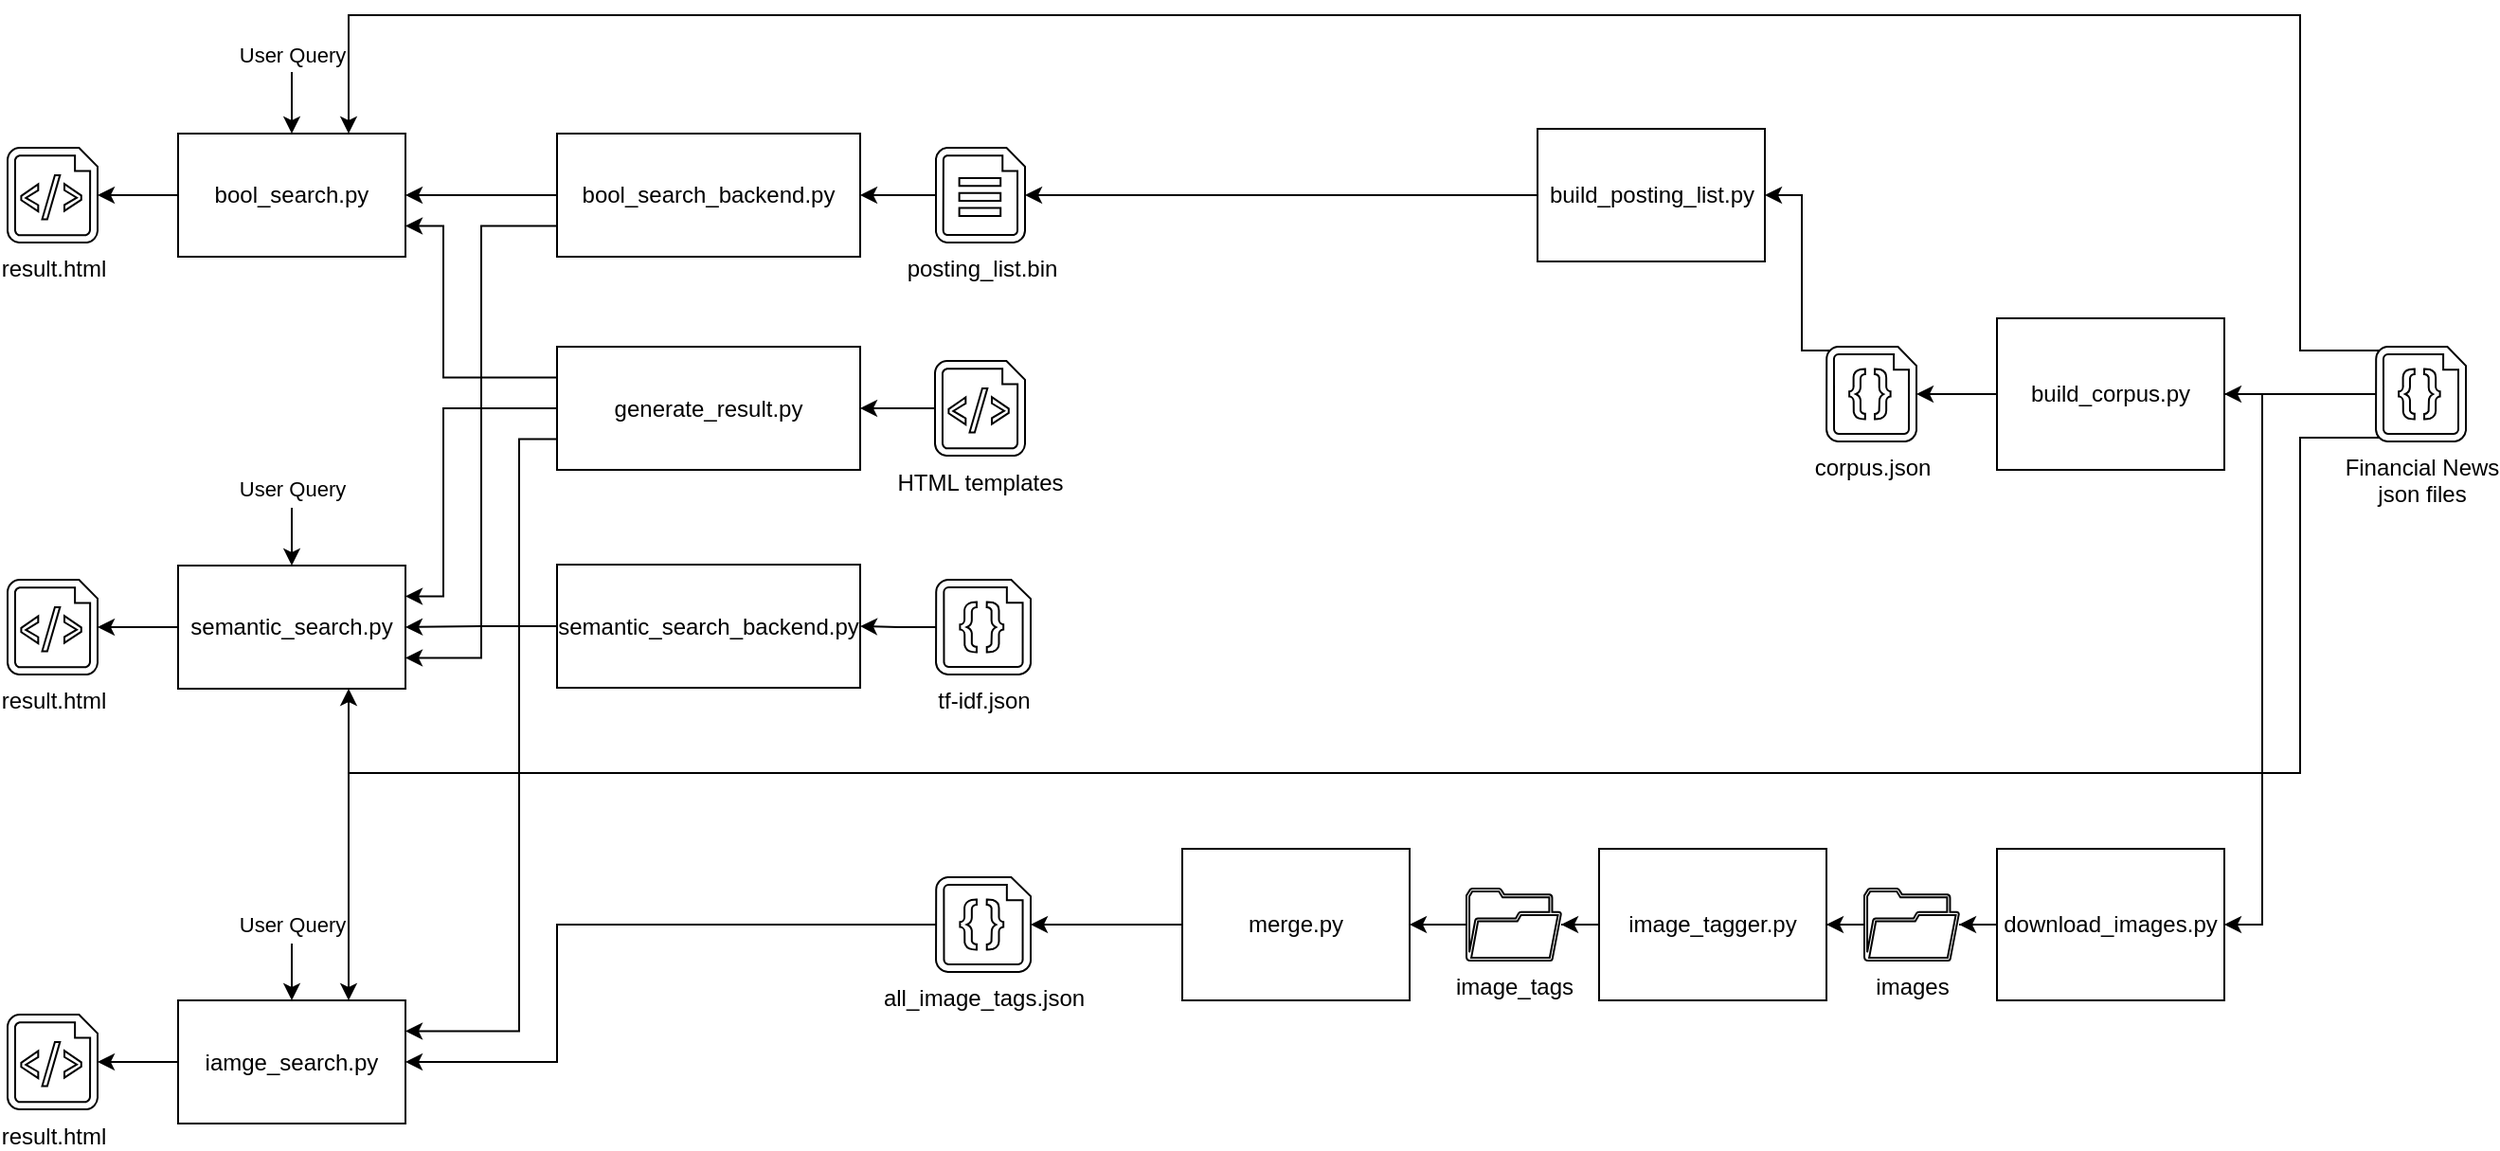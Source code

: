 <mxfile>
    <diagram id="369GCw2oZIeCig0ZfLce" name="Page-1">
        <mxGraphModel dx="1500" dy="533" grid="1" gridSize="10" guides="1" tooltips="1" connect="1" arrows="1" fold="1" page="1" pageScale="1" pageWidth="827" pageHeight="1169" math="0" shadow="0">
            <root>
                <mxCell id="0"/>
                <mxCell id="1" parent="0"/>
                <mxCell id="11" style="edgeStyle=orthogonalEdgeStyle;rounded=0;orthogonalLoop=1;jettySize=auto;html=1;exitX=0;exitY=0.5;exitDx=0;exitDy=0;exitPerimeter=0;entryX=1;entryY=0.5;entryDx=0;entryDy=0;" parent="1" source="7" target="15" edge="1">
                    <mxGeometry relative="1" as="geometry">
                        <mxPoint x="560" y="480" as="targetPoint"/>
                    </mxGeometry>
                </mxCell>
                <mxCell id="49" style="edgeStyle=orthogonalEdgeStyle;rounded=0;orthogonalLoop=1;jettySize=auto;html=1;exitX=0.04;exitY=0.04;exitDx=0;exitDy=0;exitPerimeter=0;entryX=0.75;entryY=0;entryDx=0;entryDy=0;" parent="1" source="7" target="35" edge="1">
                    <mxGeometry relative="1" as="geometry">
                        <Array as="points">
                            <mxPoint x="640" y="457"/>
                            <mxPoint x="640" y="280"/>
                            <mxPoint x="-390" y="280"/>
                        </Array>
                    </mxGeometry>
                </mxCell>
                <mxCell id="50" style="edgeStyle=orthogonalEdgeStyle;rounded=0;orthogonalLoop=1;jettySize=auto;html=1;exitX=0.5;exitY=1;exitDx=0;exitDy=0;exitPerimeter=0;entryX=0.75;entryY=1;entryDx=0;entryDy=0;" parent="1" source="7" target="46" edge="1">
                    <mxGeometry relative="1" as="geometry">
                        <Array as="points">
                            <mxPoint x="704" y="503"/>
                            <mxPoint x="640" y="503"/>
                            <mxPoint x="640" y="680"/>
                            <mxPoint x="-390" y="680"/>
                        </Array>
                    </mxGeometry>
                </mxCell>
                <mxCell id="77" style="edgeStyle=orthogonalEdgeStyle;rounded=0;orthogonalLoop=1;jettySize=auto;html=1;exitX=0;exitY=0.5;exitDx=0;exitDy=0;exitPerimeter=0;startArrow=none;startFill=0;endArrow=classic;endFill=1;entryX=1;entryY=0.5;entryDx=0;entryDy=0;" parent="1" source="7" target="78" edge="1">
                    <mxGeometry relative="1" as="geometry">
                        <mxPoint x="620" y="660" as="targetPoint"/>
                        <Array as="points">
                            <mxPoint x="620" y="480"/>
                            <mxPoint x="620" y="760"/>
                        </Array>
                    </mxGeometry>
                </mxCell>
                <mxCell id="98" style="edgeStyle=orthogonalEdgeStyle;rounded=0;orthogonalLoop=1;jettySize=auto;html=1;exitX=0.04;exitY=0.96;exitDx=0;exitDy=0;exitPerimeter=0;entryX=0.75;entryY=0;entryDx=0;entryDy=0;startArrow=none;startFill=0;endArrow=classic;endFill=1;" parent="1" source="7" target="75" edge="1">
                    <mxGeometry relative="1" as="geometry">
                        <Array as="points">
                            <mxPoint x="640" y="503"/>
                            <mxPoint x="640" y="680"/>
                            <mxPoint x="-390" y="680"/>
                        </Array>
                    </mxGeometry>
                </mxCell>
                <mxCell id="7" value="Financial News&lt;br&gt;json files" style="verticalLabelPosition=bottom;html=1;verticalAlign=top;align=center;shape=mxgraph.azure.code_file;pointerEvents=1;fillColor=#FFFFFF;strokeColor=#000000;" parent="1" vertex="1">
                    <mxGeometry x="680" y="455" width="47.5" height="50" as="geometry"/>
                </mxCell>
                <mxCell id="19" style="edgeStyle=orthogonalEdgeStyle;rounded=0;orthogonalLoop=1;jettySize=auto;html=1;exitX=0;exitY=0.5;exitDx=0;exitDy=0;entryX=1;entryY=0.5;entryDx=0;entryDy=0;entryPerimeter=0;" parent="1" source="15" target="18" edge="1">
                    <mxGeometry relative="1" as="geometry"/>
                </mxCell>
                <mxCell id="52" value="" style="edgeStyle=orthogonalEdgeStyle;rounded=0;orthogonalLoop=1;jettySize=auto;html=1;endArrow=none;endFill=0;" parent="1" source="15" target="7" edge="1">
                    <mxGeometry relative="1" as="geometry"/>
                </mxCell>
                <mxCell id="15" value="build_corpus.py" style="whiteSpace=wrap;html=1;" parent="1" vertex="1">
                    <mxGeometry x="480" y="440" width="120" height="80" as="geometry"/>
                </mxCell>
                <mxCell id="56" style="edgeStyle=orthogonalEdgeStyle;rounded=0;orthogonalLoop=1;jettySize=auto;html=1;exitX=0.04;exitY=0.04;exitDx=0;exitDy=0;exitPerimeter=0;entryX=1;entryY=0.5;entryDx=0;entryDy=0;endArrow=classic;endFill=1;" parent="1" source="18" target="54" edge="1">
                    <mxGeometry relative="1" as="geometry">
                        <Array as="points">
                            <mxPoint x="377" y="457"/>
                            <mxPoint x="377" y="375"/>
                        </Array>
                    </mxGeometry>
                </mxCell>
                <mxCell id="18" value="corpus.json" style="verticalLabelPosition=bottom;html=1;verticalAlign=top;align=center;shape=mxgraph.azure.code_file;pointerEvents=1;fillColor=#FFFFFF;strokeColor=#000000;" parent="1" vertex="1">
                    <mxGeometry x="390" y="455" width="47.5" height="50" as="geometry"/>
                </mxCell>
                <mxCell id="37" style="edgeStyle=orthogonalEdgeStyle;rounded=0;orthogonalLoop=1;jettySize=auto;html=1;exitX=0;exitY=0.5;exitDx=0;exitDy=0;exitPerimeter=0;entryX=1;entryY=0.5;entryDx=0;entryDy=0;" parent="1" source="64" target="57" edge="1">
                    <mxGeometry relative="1" as="geometry">
                        <mxPoint x="-40" y="490" as="targetPoint"/>
                        <mxPoint x="-80.0" y="375" as="sourcePoint"/>
                    </mxGeometry>
                </mxCell>
                <mxCell id="69" style="edgeStyle=orthogonalEdgeStyle;rounded=0;orthogonalLoop=1;jettySize=auto;html=1;exitX=0;exitY=0.5;exitDx=0;exitDy=0;exitPerimeter=0;entryX=1;entryY=0.5;entryDx=0;entryDy=0;startArrow=none;startFill=0;endArrow=classic;endFill=1;" parent="1" source="29" target="67" edge="1">
                    <mxGeometry relative="1" as="geometry"/>
                </mxCell>
                <mxCell id="29" value="tf-idf.json" style="verticalLabelPosition=bottom;html=1;verticalAlign=top;align=center;shape=mxgraph.azure.code_file;pointerEvents=1;fillColor=#FFFFFF;strokeColor=#000000;" parent="1" vertex="1">
                    <mxGeometry x="-80" y="578" width="50" height="50" as="geometry"/>
                </mxCell>
                <mxCell id="33" value="result.html" style="verticalLabelPosition=bottom;html=1;verticalAlign=top;align=center;shape=mxgraph.azure.script_file;pointerEvents=1;fillColor=#FFFFFF;strokeColor=#000000;" parent="1" vertex="1">
                    <mxGeometry x="-570" y="350" width="47.5" height="50" as="geometry"/>
                </mxCell>
                <mxCell id="39" style="edgeStyle=orthogonalEdgeStyle;rounded=0;orthogonalLoop=1;jettySize=auto;html=1;entryX=0.5;entryY=0;entryDx=0;entryDy=0;" parent="1" target="35" edge="1">
                    <mxGeometry relative="1" as="geometry">
                        <mxPoint x="-420" y="260" as="targetPoint"/>
                        <mxPoint x="-420" y="310" as="sourcePoint"/>
                    </mxGeometry>
                </mxCell>
                <mxCell id="40" value="User Query" style="edgeLabel;html=1;align=center;verticalAlign=middle;resizable=0;points=[];" parent="39" vertex="1" connectable="0">
                    <mxGeometry x="-0.797" relative="1" as="geometry">
                        <mxPoint y="-13" as="offset"/>
                    </mxGeometry>
                </mxCell>
                <mxCell id="41" style="edgeStyle=orthogonalEdgeStyle;rounded=0;orthogonalLoop=1;jettySize=auto;html=1;exitX=0;exitY=0.5;exitDx=0;exitDy=0;entryX=1;entryY=0.5;entryDx=0;entryDy=0;entryPerimeter=0;" parent="1" source="35" target="33" edge="1">
                    <mxGeometry relative="1" as="geometry"/>
                </mxCell>
                <mxCell id="35" value="bool_search.py" style="whiteSpace=wrap;html=1;verticalAlign=middle;" parent="1" vertex="1">
                    <mxGeometry x="-480" y="342.5" width="120" height="65" as="geometry"/>
                </mxCell>
                <mxCell id="43" style="edgeStyle=orthogonalEdgeStyle;rounded=0;orthogonalLoop=1;jettySize=auto;html=1;entryX=0.5;entryY=0;entryDx=0;entryDy=0;" parent="1" target="46" edge="1">
                    <mxGeometry relative="1" as="geometry">
                        <mxPoint x="-180" y="777.5" as="targetPoint"/>
                        <mxPoint x="-420" y="540" as="sourcePoint"/>
                    </mxGeometry>
                </mxCell>
                <mxCell id="44" value="User Query" style="edgeLabel;html=1;align=center;verticalAlign=middle;resizable=0;points=[];" parent="43" vertex="1" connectable="0">
                    <mxGeometry x="-0.797" relative="1" as="geometry">
                        <mxPoint y="-13" as="offset"/>
                    </mxGeometry>
                </mxCell>
                <mxCell id="74" style="edgeStyle=orthogonalEdgeStyle;rounded=0;orthogonalLoop=1;jettySize=auto;html=1;exitX=0;exitY=0.5;exitDx=0;exitDy=0;entryX=1;entryY=0.5;entryDx=0;entryDy=0;entryPerimeter=0;startArrow=none;startFill=0;endArrow=classic;endFill=1;" parent="1" source="46" target="73" edge="1">
                    <mxGeometry relative="1" as="geometry"/>
                </mxCell>
                <mxCell id="46" value="semantic_search.py" style="whiteSpace=wrap;html=1;verticalAlign=middle;" parent="1" vertex="1">
                    <mxGeometry x="-480" y="570.5" width="120" height="65" as="geometry"/>
                </mxCell>
                <mxCell id="55" style="edgeStyle=orthogonalEdgeStyle;rounded=0;orthogonalLoop=1;jettySize=auto;html=1;exitX=0;exitY=0.5;exitDx=0;exitDy=0;endArrow=classic;endFill=1;entryX=1;entryY=0.5;entryDx=0;entryDy=0;entryPerimeter=0;" parent="1" source="54" target="64" edge="1">
                    <mxGeometry relative="1" as="geometry">
                        <mxPoint x="167" y="375" as="targetPoint"/>
                    </mxGeometry>
                </mxCell>
                <mxCell id="54" value="build_posting_list.py" style="whiteSpace=wrap;html=1;" parent="1" vertex="1">
                    <mxGeometry x="237.5" y="340" width="120" height="70" as="geometry"/>
                </mxCell>
                <mxCell id="62" style="edgeStyle=orthogonalEdgeStyle;rounded=0;orthogonalLoop=1;jettySize=auto;html=1;exitX=0;exitY=0.5;exitDx=0;exitDy=0;entryX=1;entryY=0.5;entryDx=0;entryDy=0;endArrow=classic;endFill=1;" parent="1" source="57" target="35" edge="1">
                    <mxGeometry relative="1" as="geometry"/>
                </mxCell>
                <mxCell id="72" style="edgeStyle=orthogonalEdgeStyle;rounded=0;orthogonalLoop=1;jettySize=auto;html=1;exitX=0;exitY=0.75;exitDx=0;exitDy=0;entryX=1;entryY=0.75;entryDx=0;entryDy=0;startArrow=none;startFill=0;endArrow=classic;endFill=1;" parent="1" source="57" target="46" edge="1">
                    <mxGeometry relative="1" as="geometry">
                        <Array as="points">
                            <mxPoint x="-320" y="391"/>
                            <mxPoint x="-320" y="619"/>
                        </Array>
                    </mxGeometry>
                </mxCell>
                <mxCell id="57" value="bool_search_backend.py" style="whiteSpace=wrap;html=1;verticalAlign=middle;" parent="1" vertex="1">
                    <mxGeometry x="-280" y="342.5" width="160" height="65" as="geometry"/>
                </mxCell>
                <mxCell id="63" style="edgeStyle=orthogonalEdgeStyle;rounded=0;orthogonalLoop=1;jettySize=auto;html=1;exitX=0;exitY=0.25;exitDx=0;exitDy=0;entryX=1;entryY=0.75;entryDx=0;entryDy=0;startArrow=none;startFill=0;endArrow=classic;endFill=1;" parent="1" source="58" target="35" edge="1">
                    <mxGeometry relative="1" as="geometry">
                        <Array as="points">
                            <mxPoint x="-340" y="471"/>
                            <mxPoint x="-340" y="391"/>
                        </Array>
                    </mxGeometry>
                </mxCell>
                <mxCell id="71" style="edgeStyle=orthogonalEdgeStyle;rounded=0;orthogonalLoop=1;jettySize=auto;html=1;exitX=0;exitY=0.5;exitDx=0;exitDy=0;entryX=1;entryY=0.25;entryDx=0;entryDy=0;startArrow=none;startFill=0;endArrow=classic;endFill=1;" parent="1" source="58" target="46" edge="1">
                    <mxGeometry relative="1" as="geometry">
                        <Array as="points">
                            <mxPoint x="-340" y="487"/>
                            <mxPoint x="-340" y="587"/>
                        </Array>
                    </mxGeometry>
                </mxCell>
                <mxCell id="79" style="edgeStyle=orthogonalEdgeStyle;rounded=0;orthogonalLoop=1;jettySize=auto;html=1;exitX=0;exitY=0.75;exitDx=0;exitDy=0;entryX=1;entryY=0.25;entryDx=0;entryDy=0;startArrow=none;startFill=0;endArrow=classic;endFill=1;" parent="1" source="58" target="75" edge="1">
                    <mxGeometry relative="1" as="geometry">
                        <Array as="points">
                            <mxPoint x="-300" y="504"/>
                            <mxPoint x="-300" y="816"/>
                        </Array>
                    </mxGeometry>
                </mxCell>
                <mxCell id="58" value="generate_result.py" style="whiteSpace=wrap;html=1;verticalAlign=middle;" parent="1" vertex="1">
                    <mxGeometry x="-280" y="455" width="160" height="65" as="geometry"/>
                </mxCell>
                <mxCell id="60" style="edgeStyle=orthogonalEdgeStyle;rounded=0;orthogonalLoop=1;jettySize=auto;html=1;exitX=0;exitY=0.5;exitDx=0;exitDy=0;exitPerimeter=0;endArrow=classic;endFill=1;" parent="1" source="59" edge="1">
                    <mxGeometry relative="1" as="geometry">
                        <mxPoint x="-120" y="488" as="targetPoint"/>
                    </mxGeometry>
                </mxCell>
                <mxCell id="59" value="HTML templates" style="verticalLabelPosition=bottom;html=1;verticalAlign=top;align=center;shape=mxgraph.azure.script_file;pointerEvents=1;fillColor=#FFFFFF;strokeColor=#000000;" parent="1" vertex="1">
                    <mxGeometry x="-80.5" y="462.5" width="47.5" height="50" as="geometry"/>
                </mxCell>
                <mxCell id="64" value="posting_list.bin&lt;br&gt;" style="aspect=fixed;pointerEvents=1;shadow=0;dashed=0;html=1;labelPosition=center;verticalLabelPosition=bottom;verticalAlign=top;align=center;shape=mxgraph.azure.file;fillColor=#FFFFFF;strokeColor=#000000;" parent="1" vertex="1">
                    <mxGeometry x="-80" y="350" width="47" height="50" as="geometry"/>
                </mxCell>
                <mxCell id="70" style="edgeStyle=orthogonalEdgeStyle;rounded=0;orthogonalLoop=1;jettySize=auto;html=1;exitX=0;exitY=0.5;exitDx=0;exitDy=0;entryX=1;entryY=0.5;entryDx=0;entryDy=0;startArrow=none;startFill=0;endArrow=classic;endFill=1;" parent="1" source="67" target="46" edge="1">
                    <mxGeometry relative="1" as="geometry"/>
                </mxCell>
                <mxCell id="67" value="semantic_search_backend.py" style="whiteSpace=wrap;html=1;verticalAlign=middle;" parent="1" vertex="1">
                    <mxGeometry x="-280" y="570" width="160" height="65" as="geometry"/>
                </mxCell>
                <mxCell id="73" value="result.html" style="verticalLabelPosition=bottom;html=1;verticalAlign=top;align=center;shape=mxgraph.azure.script_file;pointerEvents=1;fillColor=#FFFFFF;strokeColor=#000000;" parent="1" vertex="1">
                    <mxGeometry x="-570" y="578" width="47.5" height="50" as="geometry"/>
                </mxCell>
                <mxCell id="82" style="edgeStyle=orthogonalEdgeStyle;rounded=0;orthogonalLoop=1;jettySize=auto;html=1;exitX=0;exitY=0.5;exitDx=0;exitDy=0;entryX=1;entryY=0.5;entryDx=0;entryDy=0;entryPerimeter=0;startArrow=none;startFill=0;endArrow=classic;endFill=1;" parent="1" source="75" target="80" edge="1">
                    <mxGeometry relative="1" as="geometry"/>
                </mxCell>
                <mxCell id="75" value="iamge_search.py" style="whiteSpace=wrap;html=1;verticalAlign=middle;" parent="1" vertex="1">
                    <mxGeometry x="-480" y="800" width="120" height="65" as="geometry"/>
                </mxCell>
                <mxCell id="87" style="edgeStyle=orthogonalEdgeStyle;rounded=0;orthogonalLoop=1;jettySize=auto;html=1;exitX=0;exitY=0.5;exitDx=0;exitDy=0;startArrow=none;startFill=0;endArrow=classic;endFill=1;" parent="1" source="78" target="86" edge="1">
                    <mxGeometry relative="1" as="geometry"/>
                </mxCell>
                <mxCell id="78" value="download_images.py" style="whiteSpace=wrap;html=1;" parent="1" vertex="1">
                    <mxGeometry x="480" y="720" width="120" height="80" as="geometry"/>
                </mxCell>
                <mxCell id="80" value="result.html" style="verticalLabelPosition=bottom;html=1;verticalAlign=top;align=center;shape=mxgraph.azure.script_file;pointerEvents=1;fillColor=#FFFFFF;strokeColor=#000000;" parent="1" vertex="1">
                    <mxGeometry x="-570" y="807.5" width="47.5" height="50" as="geometry"/>
                </mxCell>
                <mxCell id="86" value="images" style="pointerEvents=1;shadow=0;dashed=0;html=1;labelPosition=center;verticalLabelPosition=bottom;verticalAlign=top;align=center;outlineConnect=0;shape=mxgraph.vvd.folder;sketch=0;fillColor=#FFFFFF;strokeColor=#000000;" parent="1" vertex="1">
                    <mxGeometry x="410" y="741" width="50" height="38" as="geometry"/>
                </mxCell>
                <mxCell id="89" style="edgeStyle=orthogonalEdgeStyle;rounded=0;orthogonalLoop=1;jettySize=auto;html=1;startArrow=none;startFill=0;endArrow=classic;endFill=1;entryX=1;entryY=0.5;entryDx=0;entryDy=0;" parent="1" source="86" target="88" edge="1">
                    <mxGeometry relative="1" as="geometry">
                        <mxPoint x="378" y="830" as="targetPoint"/>
                    </mxGeometry>
                </mxCell>
                <mxCell id="91" style="edgeStyle=orthogonalEdgeStyle;rounded=0;orthogonalLoop=1;jettySize=auto;html=1;exitX=0;exitY=0.5;exitDx=0;exitDy=0;startArrow=none;startFill=0;endArrow=classic;endFill=1;" parent="1" source="88" target="90" edge="1">
                    <mxGeometry relative="1" as="geometry"/>
                </mxCell>
                <mxCell id="88" value="image_tagger.py" style="whiteSpace=wrap;html=1;" parent="1" vertex="1">
                    <mxGeometry x="270" y="720" width="120" height="80" as="geometry"/>
                </mxCell>
                <mxCell id="90" value="image_tags" style="pointerEvents=1;shadow=0;dashed=0;html=1;labelPosition=center;verticalLabelPosition=bottom;verticalAlign=top;align=center;outlineConnect=0;shape=mxgraph.vvd.folder;sketch=0;fillColor=#FFFFFF;strokeColor=#000000;" parent="1" vertex="1">
                    <mxGeometry x="200" y="741" width="50" height="38" as="geometry"/>
                </mxCell>
                <mxCell id="97" style="edgeStyle=orthogonalEdgeStyle;rounded=0;orthogonalLoop=1;jettySize=auto;html=1;exitX=0;exitY=0.5;exitDx=0;exitDy=0;exitPerimeter=0;entryX=1;entryY=0.5;entryDx=0;entryDy=0;startArrow=none;startFill=0;endArrow=classic;endFill=1;" parent="1" source="92" target="75" edge="1">
                    <mxGeometry relative="1" as="geometry">
                        <Array as="points">
                            <mxPoint x="-280" y="760"/>
                            <mxPoint x="-280" y="833"/>
                        </Array>
                    </mxGeometry>
                </mxCell>
                <mxCell id="92" value="all_image_tags.json" style="verticalLabelPosition=bottom;html=1;verticalAlign=top;align=center;shape=mxgraph.azure.code_file;pointerEvents=1;fillColor=#FFFFFF;strokeColor=#000000;" parent="1" vertex="1">
                    <mxGeometry x="-80" y="735" width="50" height="50" as="geometry"/>
                </mxCell>
                <mxCell id="95" style="edgeStyle=orthogonalEdgeStyle;rounded=0;orthogonalLoop=1;jettySize=auto;html=1;startArrow=none;startFill=0;endArrow=classic;endFill=1;entryX=1;entryY=0.5;entryDx=0;entryDy=0;" parent="1" source="90" target="94" edge="1">
                    <mxGeometry relative="1" as="geometry">
                        <mxPoint x="150" y="840" as="targetPoint"/>
                    </mxGeometry>
                </mxCell>
                <mxCell id="96" style="edgeStyle=orthogonalEdgeStyle;rounded=0;orthogonalLoop=1;jettySize=auto;html=1;exitX=0;exitY=0.5;exitDx=0;exitDy=0;entryX=1;entryY=0.5;entryDx=0;entryDy=0;entryPerimeter=0;startArrow=none;startFill=0;endArrow=classic;endFill=1;" parent="1" source="94" target="92" edge="1">
                    <mxGeometry relative="1" as="geometry"/>
                </mxCell>
                <mxCell id="94" value="merge.py" style="whiteSpace=wrap;html=1;" parent="1" vertex="1">
                    <mxGeometry x="50" y="720" width="120" height="80" as="geometry"/>
                </mxCell>
                <mxCell id="101" style="edgeStyle=orthogonalEdgeStyle;rounded=0;orthogonalLoop=1;jettySize=auto;html=1;entryX=0.5;entryY=0;entryDx=0;entryDy=0;" parent="1" target="75" edge="1">
                    <mxGeometry relative="1" as="geometry">
                        <mxPoint x="-400" y="590.5" as="targetPoint"/>
                        <mxPoint x="-420" y="770" as="sourcePoint"/>
                    </mxGeometry>
                </mxCell>
                <mxCell id="102" value="User Query" style="edgeLabel;html=1;align=center;verticalAlign=middle;resizable=0;points=[];" parent="101" vertex="1" connectable="0">
                    <mxGeometry x="-0.797" relative="1" as="geometry">
                        <mxPoint y="-13" as="offset"/>
                    </mxGeometry>
                </mxCell>
            </root>
        </mxGraphModel>
    </diagram>
</mxfile>